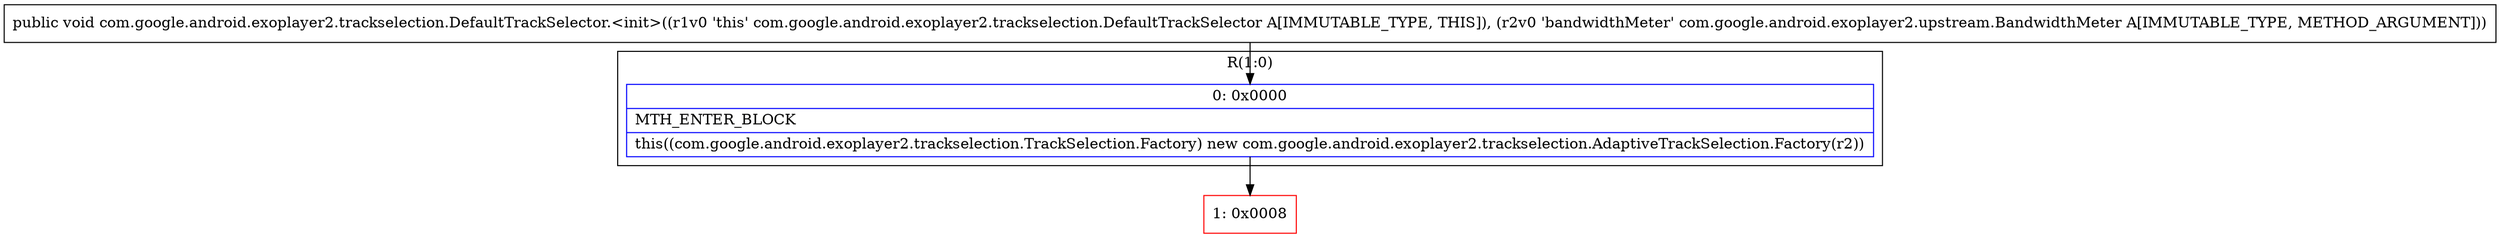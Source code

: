 digraph "CFG forcom.google.android.exoplayer2.trackselection.DefaultTrackSelector.\<init\>(Lcom\/google\/android\/exoplayer2\/upstream\/BandwidthMeter;)V" {
subgraph cluster_Region_2073585159 {
label = "R(1:0)";
node [shape=record,color=blue];
Node_0 [shape=record,label="{0\:\ 0x0000|MTH_ENTER_BLOCK\l|this((com.google.android.exoplayer2.trackselection.TrackSelection.Factory) new com.google.android.exoplayer2.trackselection.AdaptiveTrackSelection.Factory(r2))\l}"];
}
Node_1 [shape=record,color=red,label="{1\:\ 0x0008}"];
MethodNode[shape=record,label="{public void com.google.android.exoplayer2.trackselection.DefaultTrackSelector.\<init\>((r1v0 'this' com.google.android.exoplayer2.trackselection.DefaultTrackSelector A[IMMUTABLE_TYPE, THIS]), (r2v0 'bandwidthMeter' com.google.android.exoplayer2.upstream.BandwidthMeter A[IMMUTABLE_TYPE, METHOD_ARGUMENT])) }"];
MethodNode -> Node_0;
Node_0 -> Node_1;
}

